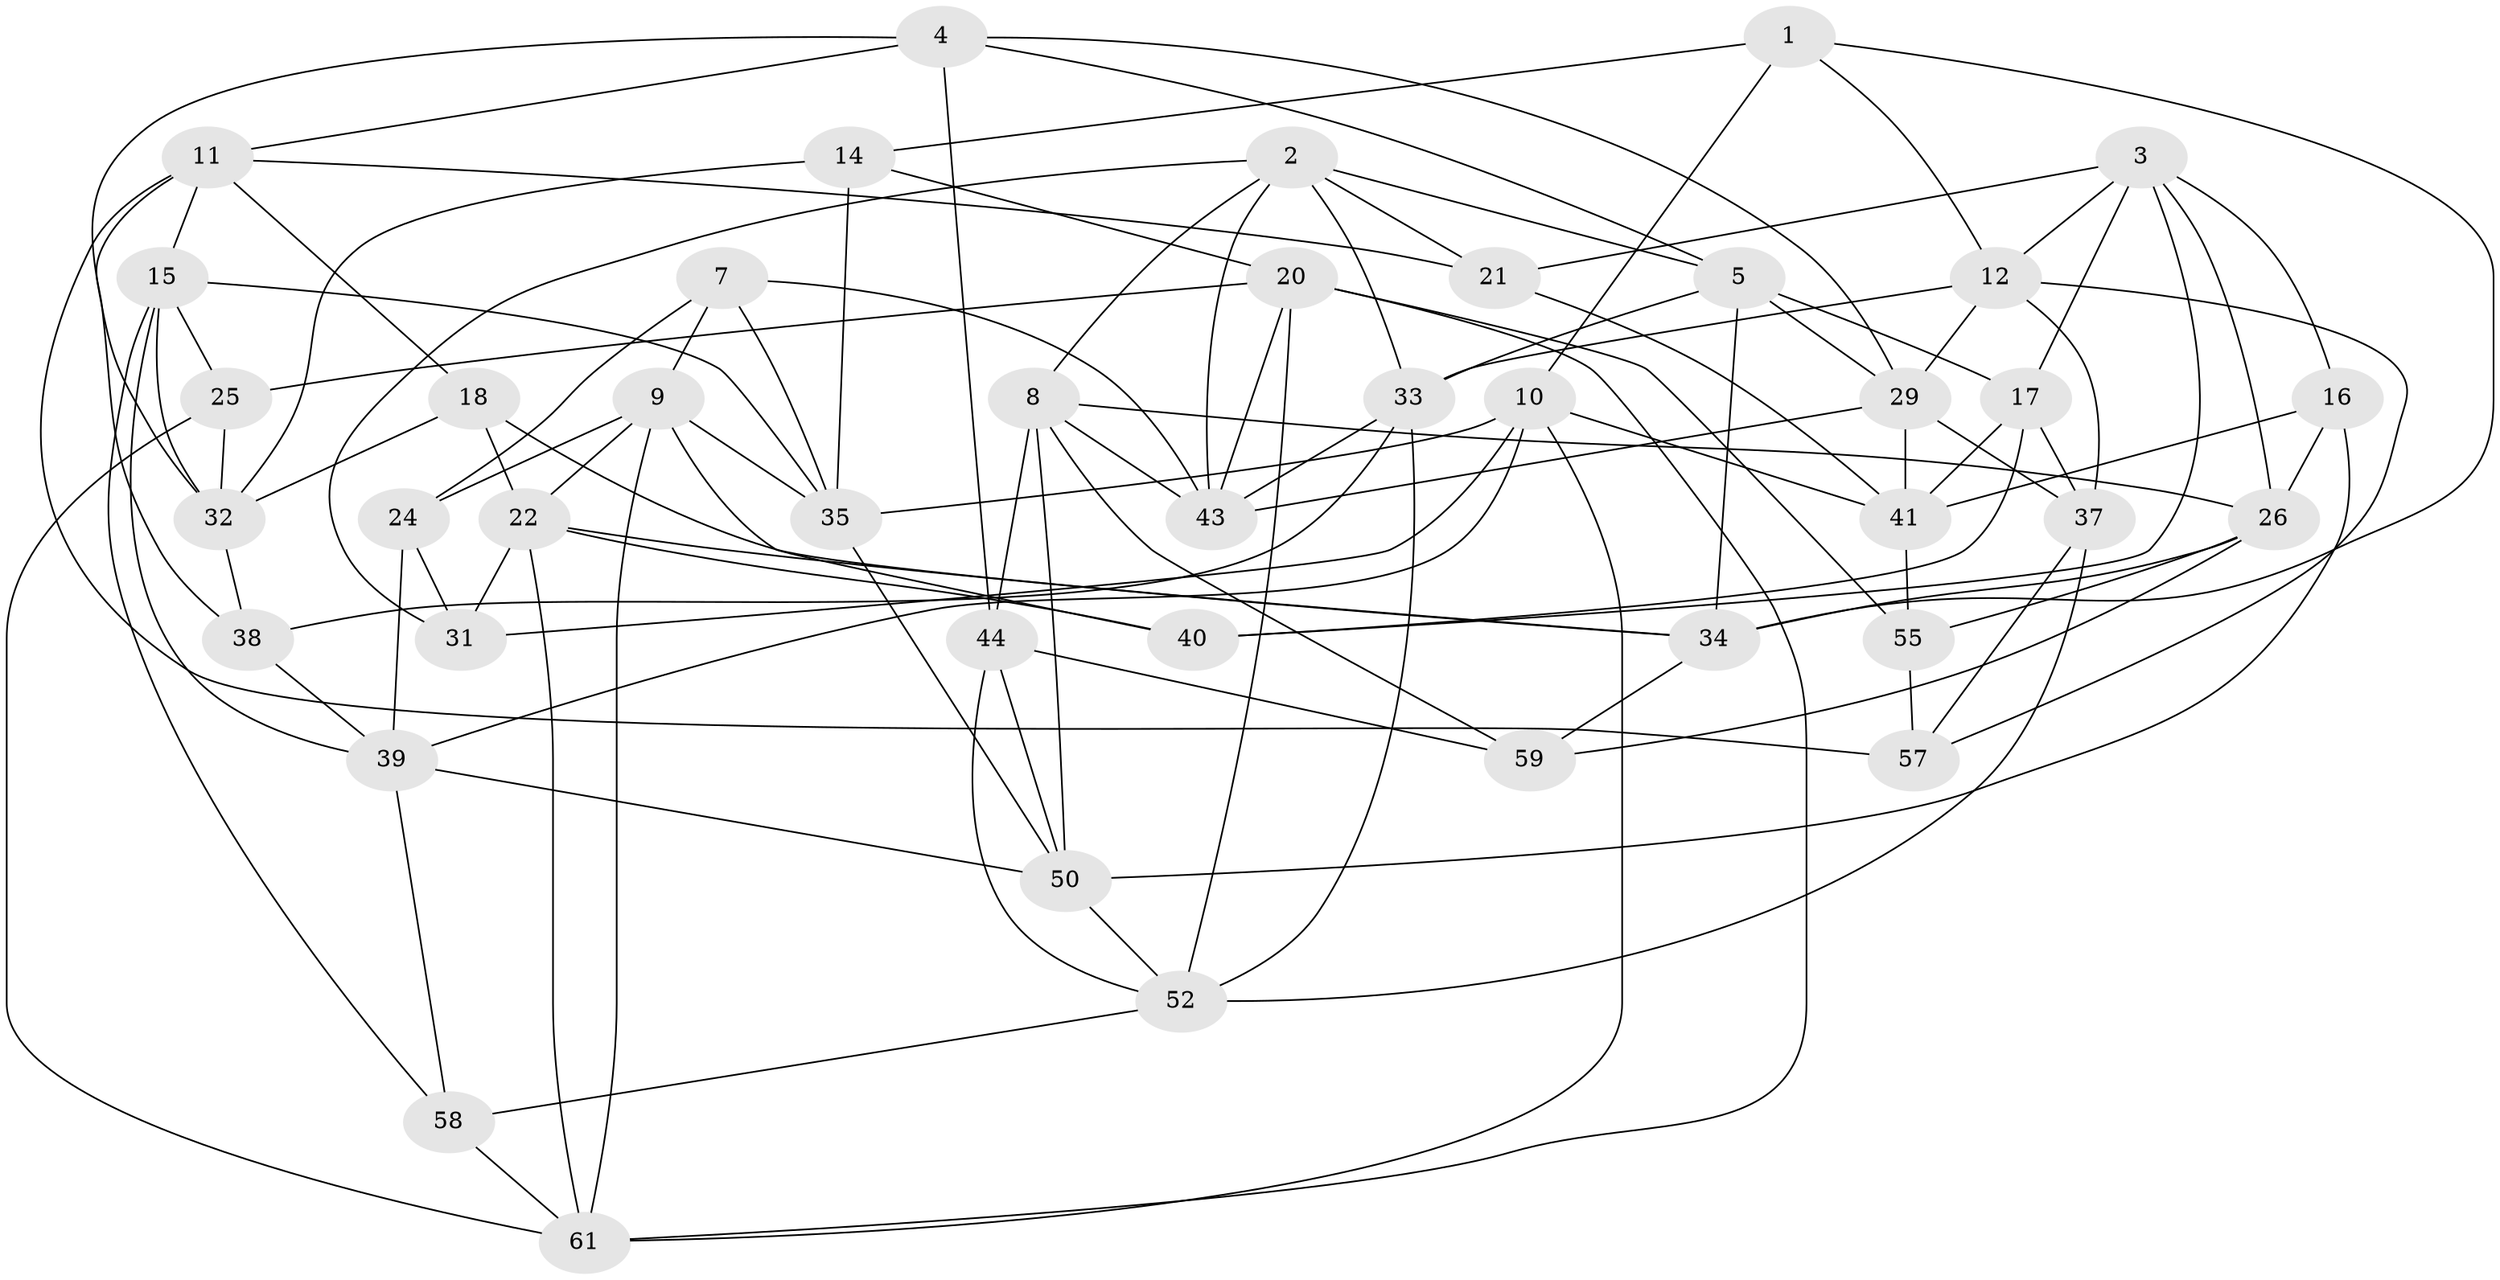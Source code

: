// Generated by graph-tools (version 1.1) at 2025/52/02/27/25 19:52:32]
// undirected, 42 vertices, 109 edges
graph export_dot {
graph [start="1"]
  node [color=gray90,style=filled];
  1;
  2 [super="+19"];
  3 [super="+6"];
  4 [super="+13"];
  5 [super="+23"];
  7;
  8 [super="+66"];
  9 [super="+30"];
  10 [super="+28"];
  11 [super="+48"];
  12 [super="+36"];
  14;
  15 [super="+42"];
  16;
  17 [super="+53"];
  18;
  20 [super="+65"];
  21;
  22 [super="+27"];
  24;
  25;
  26 [super="+54"];
  29 [super="+60"];
  31;
  32 [super="+45"];
  33 [super="+49"];
  34 [super="+51"];
  35 [super="+46"];
  37 [super="+56"];
  38;
  39 [super="+69"];
  40;
  41 [super="+62"];
  43 [super="+64"];
  44 [super="+47"];
  50 [super="+63"];
  52 [super="+68"];
  55;
  57;
  58;
  59;
  61 [super="+67"];
  1 -- 34;
  1 -- 12;
  1 -- 14;
  1 -- 10;
  2 -- 21;
  2 -- 31;
  2 -- 8;
  2 -- 33;
  2 -- 43;
  2 -- 5;
  3 -- 17;
  3 -- 40;
  3 -- 16;
  3 -- 21;
  3 -- 26;
  3 -- 12;
  4 -- 5;
  4 -- 44 [weight=2];
  4 -- 32;
  4 -- 29;
  4 -- 11;
  5 -- 34;
  5 -- 17;
  5 -- 33;
  5 -- 29;
  7 -- 24;
  7 -- 9;
  7 -- 43;
  7 -- 35;
  8 -- 50;
  8 -- 43;
  8 -- 26;
  8 -- 59;
  8 -- 44;
  9 -- 24;
  9 -- 40;
  9 -- 35;
  9 -- 22;
  9 -- 61;
  10 -- 31;
  10 -- 61;
  10 -- 41;
  10 -- 35;
  10 -- 39;
  11 -- 38;
  11 -- 18;
  11 -- 57;
  11 -- 21;
  11 -- 15;
  12 -- 57;
  12 -- 29;
  12 -- 33;
  12 -- 37;
  14 -- 35;
  14 -- 32;
  14 -- 20;
  15 -- 58;
  15 -- 32;
  15 -- 35;
  15 -- 25;
  15 -- 39;
  16 -- 26;
  16 -- 41;
  16 -- 50;
  17 -- 37 [weight=2];
  17 -- 40;
  17 -- 41;
  18 -- 32;
  18 -- 22;
  18 -- 34;
  20 -- 43;
  20 -- 61;
  20 -- 25;
  20 -- 52;
  20 -- 55;
  21 -- 41;
  22 -- 40;
  22 -- 61;
  22 -- 31;
  22 -- 34;
  24 -- 31;
  24 -- 39;
  25 -- 32;
  25 -- 61;
  26 -- 55;
  26 -- 59;
  26 -- 34;
  29 -- 43;
  29 -- 41;
  29 -- 37;
  32 -- 38;
  33 -- 43;
  33 -- 38;
  33 -- 52;
  34 -- 59;
  35 -- 50;
  37 -- 52;
  37 -- 57;
  38 -- 39;
  39 -- 50;
  39 -- 58;
  41 -- 55;
  44 -- 52;
  44 -- 50;
  44 -- 59;
  50 -- 52;
  52 -- 58;
  55 -- 57;
  58 -- 61;
}
